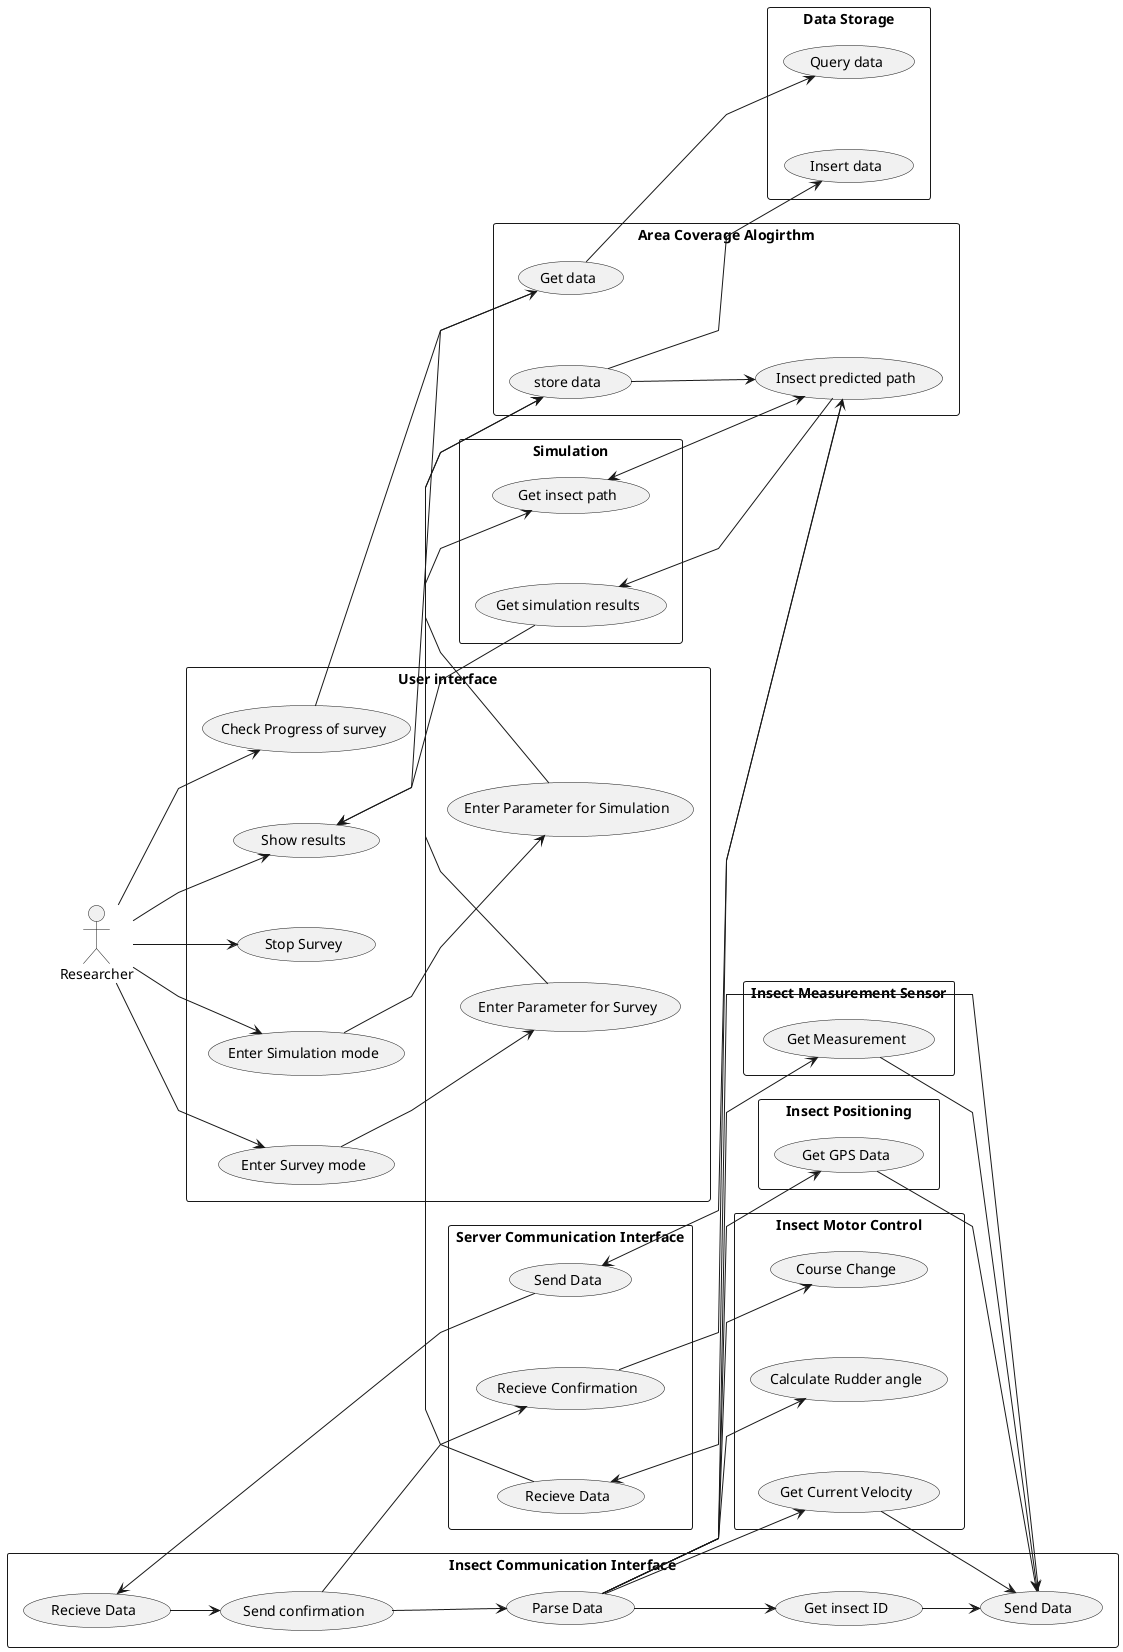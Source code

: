 @startuml
left to right direction
skinparam packageStyle rectangle
skinparam linetype polyline
skinparam nodesep 70
skinparam ranksep 30


actor :Researcher: as researcher

rectangle "Data Storage" as data{
  usecase query as "Query data"
  usecase insert as "Insert data"
}
rectangle Simulation{
  usecase getPath as "Get insect path"
  usecase getsim as "Get simulation results"
}
rectangle "Area Coverage Alogirthm" as area{
  usecase ins as "store data"
  usecase qur as "Get data"
  usecase path as "Insect predicted path"
  (ins) -down-> (path)
}
rectangle "Server Communication Interface" as sci{
  usecase send as "Send Data"
  usecase recieve as "Recieve Data"
  usecase recieveC as "Recieve Confirmation"
}
rectangle "Insect Communication Interface" as ici{
  usecase sendd as "Send Data"
  usecase confirm as "Send confirmation"
  usecase parse as "Parse Data"
  usecase getID as "Get insect ID"
  usecase rec as "Recieve Data"
  (confirm) -down-> (parse)
  (getID) -down-> (sendd)
  (parse) -down-> (getID)
}
rectangle "Insect Measurement Sensor" as ims {
  usecase getmeasure as "Get Measurement"
}
rectangle "Insect Positioning" as ip {
  usecase getgps as "Get GPS Data"
}
rectangle "Insect Motor Control" as imc {
  usecase course as "Course Change"
  usecase calc as "Calculate Rudder angle"
  usecase getvel as "Get Current Velocity"
}
rectangle "User interface" as ui {
  usecase sim as "Enter Simulation mode"
  usecase survey as "Enter Survey mode"
  usecase param as "Enter Parameter for Survey"
  usecase parm as "Enter Parameter for Simulation "
  usecase stop as "Stop Survey"
  usecase check as "Check Progress of survey" 
  usecase results as "Show results"
  (sim) -down-> (parm)
  (survey) -down-> (param)  
}

researcher -down-> sim
researcher -down-> survey
researcher -down-> stop
researcher -down-> check
researcher -down-> results


parm -down-> getPath
getPath <-down-> path
path -down-> getsim
getsim -down-> results


check -down-> qur 
qur -down-> results


param -down->ins
path -up-> send
send -down-> rec
rec -down-> confirm
confirm -down-> recieveC
recieveC -down-> path
parse -down-> getmeasure
parse -down-> getgps
parse -down-> getvel
parse -down-> course
parse -down-> calc
getmeasure -down-> sendd
getgps -down-> sendd
getvel -down-> sendd
sendd -down-> recieve
recieve -up-> ins


ins -down-> insert
qur -down-> query




@enduml
